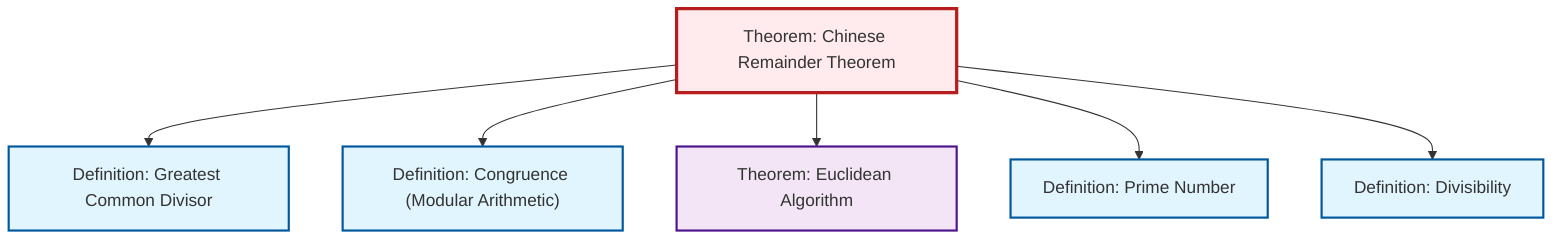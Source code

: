 graph TD
    classDef definition fill:#e1f5fe,stroke:#01579b,stroke-width:2px
    classDef theorem fill:#f3e5f5,stroke:#4a148c,stroke-width:2px
    classDef axiom fill:#fff3e0,stroke:#e65100,stroke-width:2px
    classDef example fill:#e8f5e9,stroke:#1b5e20,stroke-width:2px
    classDef current fill:#ffebee,stroke:#b71c1c,stroke-width:3px
    def-gcd["Definition: Greatest Common Divisor"]:::definition
    def-congruence["Definition: Congruence (Modular Arithmetic)"]:::definition
    thm-chinese-remainder["Theorem: Chinese Remainder Theorem"]:::theorem
    thm-euclidean-algorithm["Theorem: Euclidean Algorithm"]:::theorem
    def-prime["Definition: Prime Number"]:::definition
    def-divisibility["Definition: Divisibility"]:::definition
    thm-chinese-remainder --> def-gcd
    thm-chinese-remainder --> def-congruence
    thm-chinese-remainder --> thm-euclidean-algorithm
    thm-chinese-remainder --> def-prime
    thm-chinese-remainder --> def-divisibility
    class thm-chinese-remainder current